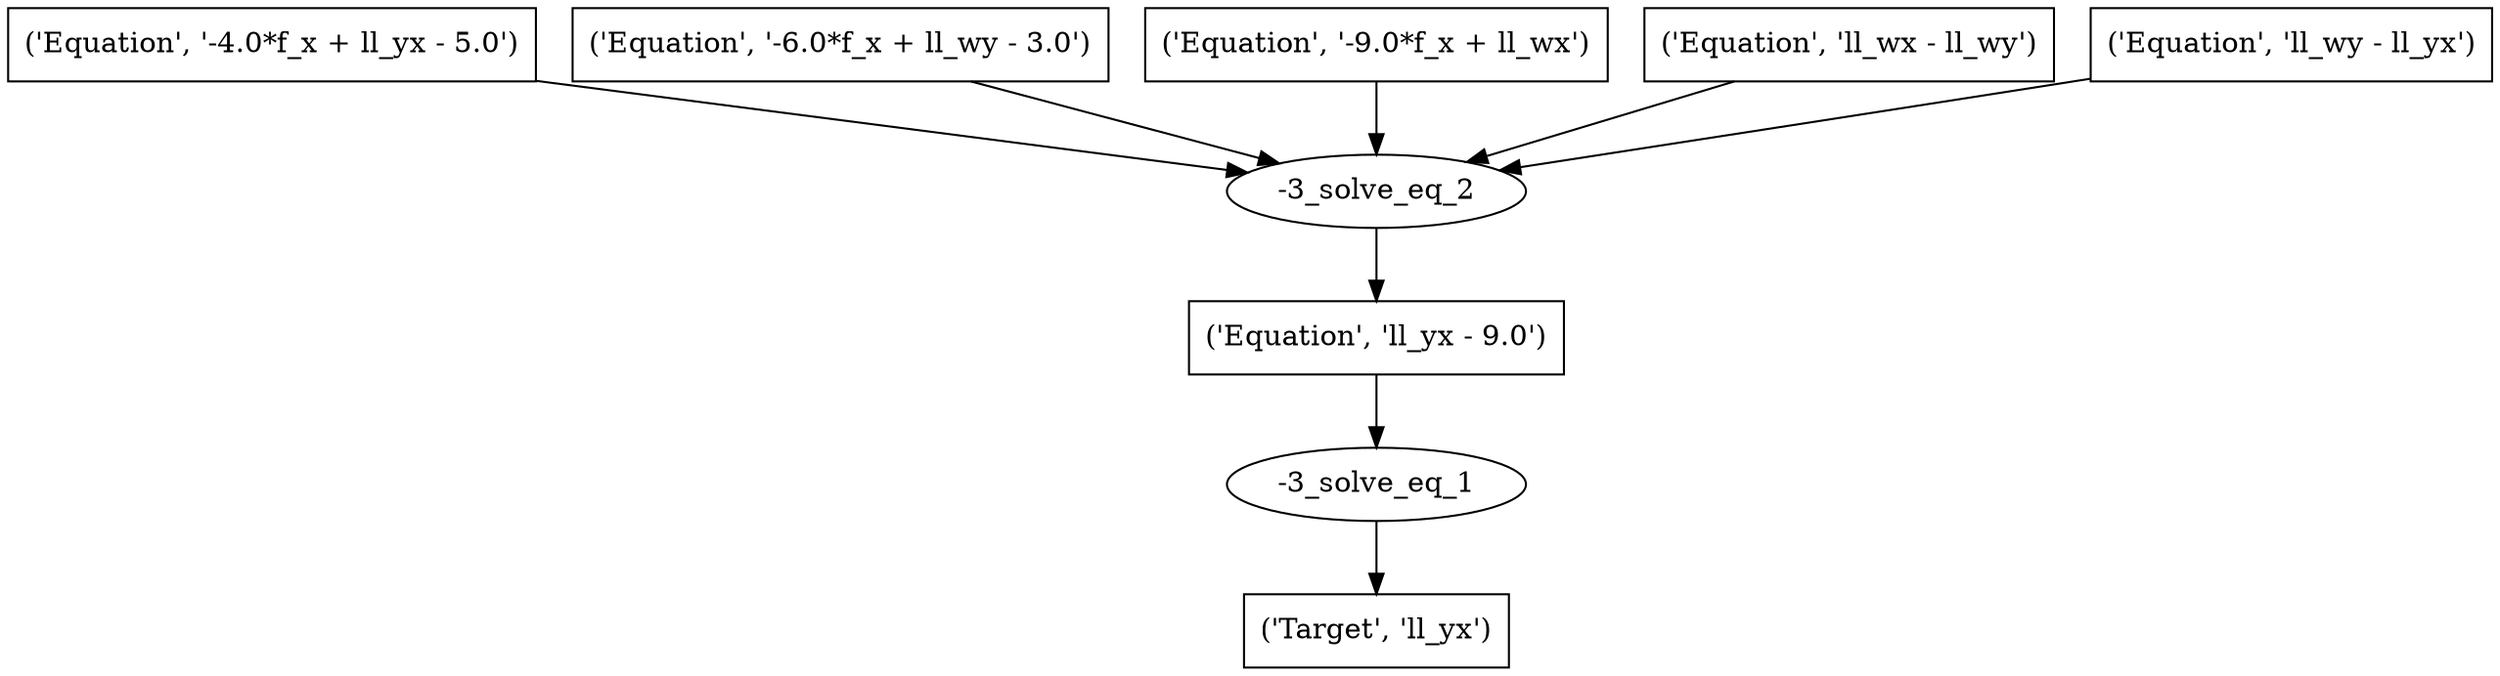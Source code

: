 digraph 45 {
	0 [label="('Target', 'll_yx')" shape=box]
	1 [label="-3_solve_eq_1"]
	1 -> 0
	2 [label="('Equation', 'll_yx - 9.0')" shape=box]
	2 -> 1
	3 [label="-3_solve_eq_2"]
	3 -> 2
	4 [label="('Equation', '-4.0*f_x + ll_yx - 5.0')" shape=box]
	4 -> 3
	5 [label="('Equation', '-6.0*f_x + ll_wy - 3.0')" shape=box]
	5 -> 3
	6 [label="('Equation', '-9.0*f_x + ll_wx')" shape=box]
	6 -> 3
	7 [label="('Equation', 'll_wx - ll_wy')" shape=box]
	7 -> 3
	8 [label="('Equation', 'll_wy - ll_yx')" shape=box]
	8 -> 3
}
